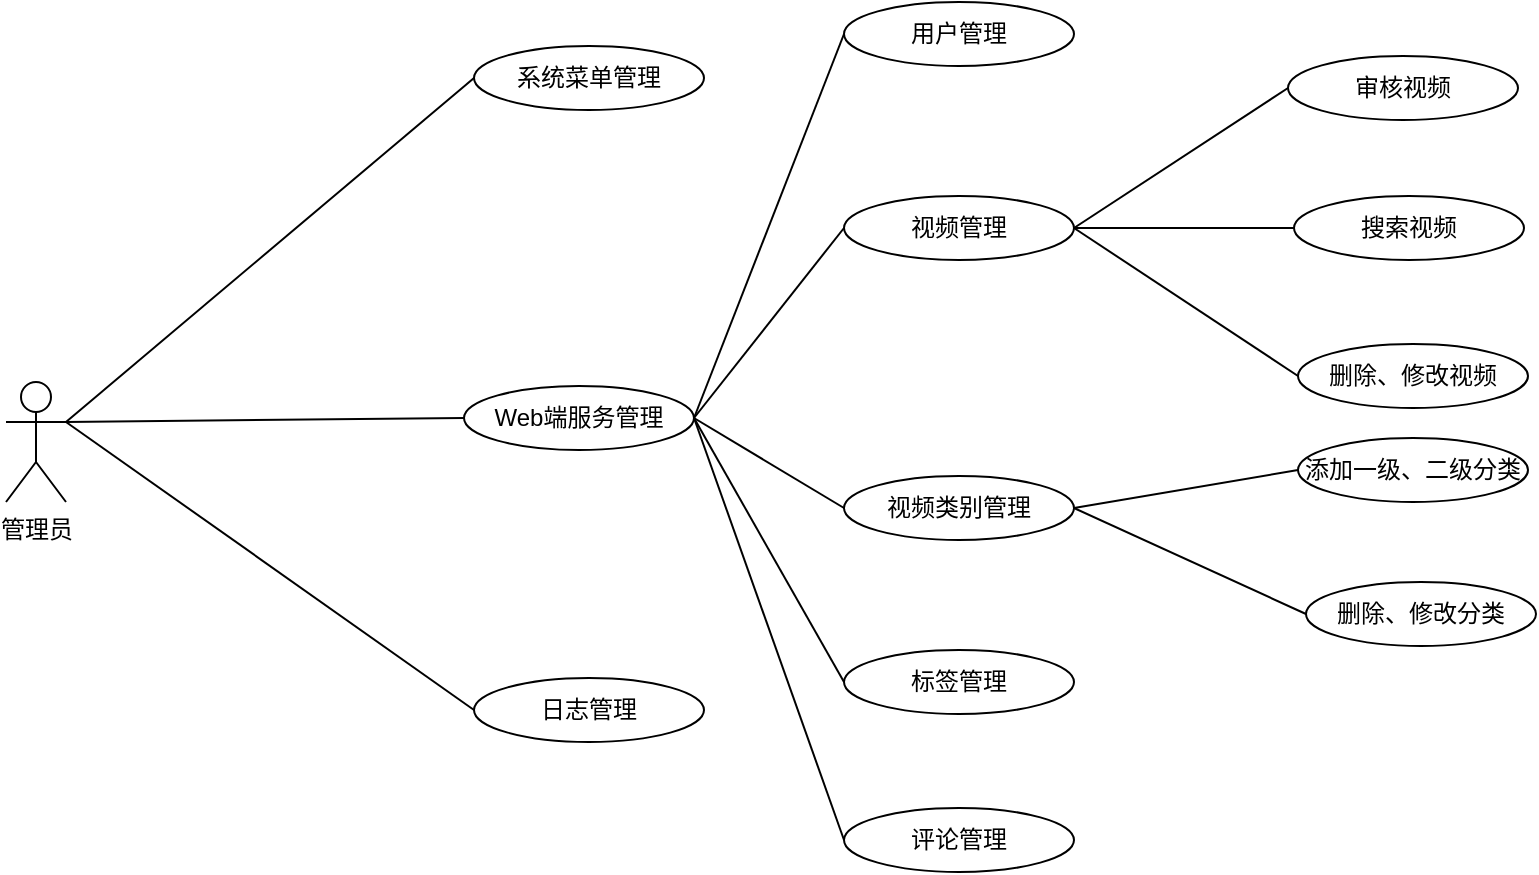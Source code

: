 <mxfile version="21.2.9" type="github">
  <diagram name="第 1 页" id="dc4WNW88ZddjgU-TaZeJ">
    <mxGraphModel dx="1393" dy="587" grid="0" gridSize="10" guides="1" tooltips="1" connect="1" arrows="1" fold="1" page="0" pageScale="1" pageWidth="827" pageHeight="1169" math="0" shadow="0">
      <root>
        <mxCell id="0" />
        <mxCell id="1" parent="0" />
        <mxCell id="C6JW2HDJFmVK9DNMmmEb-1" value="管理员" style="shape=umlActor;verticalLabelPosition=bottom;verticalAlign=top;html=1;outlineConnect=0;" vertex="1" parent="1">
          <mxGeometry x="-14" y="229" width="30" height="60" as="geometry" />
        </mxCell>
        <mxCell id="C6JW2HDJFmVK9DNMmmEb-4" value="视频类别管理" style="ellipse;whiteSpace=wrap;html=1;" vertex="1" parent="1">
          <mxGeometry x="405" y="276" width="115" height="32" as="geometry" />
        </mxCell>
        <mxCell id="C6JW2HDJFmVK9DNMmmEb-5" value="视频管理" style="ellipse;whiteSpace=wrap;html=1;" vertex="1" parent="1">
          <mxGeometry x="405" y="136" width="115" height="32" as="geometry" />
        </mxCell>
        <mxCell id="C6JW2HDJFmVK9DNMmmEb-6" value="日志管理" style="ellipse;whiteSpace=wrap;html=1;" vertex="1" parent="1">
          <mxGeometry x="220" y="377" width="115" height="32" as="geometry" />
        </mxCell>
        <mxCell id="C6JW2HDJFmVK9DNMmmEb-7" value="系统菜单管理" style="ellipse;whiteSpace=wrap;html=1;" vertex="1" parent="1">
          <mxGeometry x="220" y="61" width="115" height="32" as="geometry" />
        </mxCell>
        <mxCell id="C6JW2HDJFmVK9DNMmmEb-8" value="Web端服务管理" style="ellipse;whiteSpace=wrap;html=1;" vertex="1" parent="1">
          <mxGeometry x="215" y="231" width="115" height="32" as="geometry" />
        </mxCell>
        <mxCell id="C6JW2HDJFmVK9DNMmmEb-9" value="添加一级、二级分类" style="ellipse;whiteSpace=wrap;html=1;" vertex="1" parent="1">
          <mxGeometry x="632" y="257" width="115" height="32" as="geometry" />
        </mxCell>
        <mxCell id="C6JW2HDJFmVK9DNMmmEb-10" value="删除、修改分类" style="ellipse;whiteSpace=wrap;html=1;" vertex="1" parent="1">
          <mxGeometry x="636" y="329" width="115" height="32" as="geometry" />
        </mxCell>
        <mxCell id="C6JW2HDJFmVK9DNMmmEb-12" value="审核视频" style="ellipse;whiteSpace=wrap;html=1;" vertex="1" parent="1">
          <mxGeometry x="627" y="66" width="115" height="32" as="geometry" />
        </mxCell>
        <mxCell id="C6JW2HDJFmVK9DNMmmEb-13" value="搜索视频" style="ellipse;whiteSpace=wrap;html=1;" vertex="1" parent="1">
          <mxGeometry x="630" y="136" width="115" height="32" as="geometry" />
        </mxCell>
        <mxCell id="C6JW2HDJFmVK9DNMmmEb-14" value="删除、修改视频" style="ellipse;whiteSpace=wrap;html=1;" vertex="1" parent="1">
          <mxGeometry x="632" y="210" width="115" height="32" as="geometry" />
        </mxCell>
        <mxCell id="C6JW2HDJFmVK9DNMmmEb-16" value="评论管理" style="ellipse;whiteSpace=wrap;html=1;" vertex="1" parent="1">
          <mxGeometry x="405" y="442" width="115" height="32" as="geometry" />
        </mxCell>
        <mxCell id="C6JW2HDJFmVK9DNMmmEb-17" value="标签管理" style="ellipse;whiteSpace=wrap;html=1;" vertex="1" parent="1">
          <mxGeometry x="405" y="363" width="115" height="32" as="geometry" />
        </mxCell>
        <mxCell id="C6JW2HDJFmVK9DNMmmEb-18" value="用户管理" style="ellipse;whiteSpace=wrap;html=1;" vertex="1" parent="1">
          <mxGeometry x="405" y="39" width="115" height="32" as="geometry" />
        </mxCell>
        <mxCell id="C6JW2HDJFmVK9DNMmmEb-20" value="" style="endArrow=none;html=1;rounded=0;entryX=0;entryY=0.5;entryDx=0;entryDy=0;exitX=1;exitY=0.333;exitDx=0;exitDy=0;exitPerimeter=0;" edge="1" parent="1" source="C6JW2HDJFmVK9DNMmmEb-1" target="C6JW2HDJFmVK9DNMmmEb-7">
          <mxGeometry width="50" height="50" relative="1" as="geometry">
            <mxPoint x="36" y="133" as="sourcePoint" />
            <mxPoint x="86" y="83" as="targetPoint" />
          </mxGeometry>
        </mxCell>
        <mxCell id="C6JW2HDJFmVK9DNMmmEb-21" value="" style="endArrow=none;html=1;rounded=0;entryX=0;entryY=0.5;entryDx=0;entryDy=0;exitX=1;exitY=0.5;exitDx=0;exitDy=0;" edge="1" parent="1" source="C6JW2HDJFmVK9DNMmmEb-8" target="C6JW2HDJFmVK9DNMmmEb-4">
          <mxGeometry width="50" height="50" relative="1" as="geometry">
            <mxPoint x="322" y="434" as="sourcePoint" />
            <mxPoint x="225" y="99" as="targetPoint" />
          </mxGeometry>
        </mxCell>
        <mxCell id="C6JW2HDJFmVK9DNMmmEb-22" value="" style="endArrow=none;html=1;rounded=0;exitX=1;exitY=0.5;exitDx=0;exitDy=0;entryX=0;entryY=0.5;entryDx=0;entryDy=0;" edge="1" parent="1" source="C6JW2HDJFmVK9DNMmmEb-8" target="C6JW2HDJFmVK9DNMmmEb-5">
          <mxGeometry width="50" height="50" relative="1" as="geometry">
            <mxPoint x="26" y="259" as="sourcePoint" />
            <mxPoint x="229" y="206" as="targetPoint" />
          </mxGeometry>
        </mxCell>
        <mxCell id="C6JW2HDJFmVK9DNMmmEb-23" value="" style="endArrow=none;html=1;rounded=0;entryX=0;entryY=0.5;entryDx=0;entryDy=0;exitX=1;exitY=0.333;exitDx=0;exitDy=0;exitPerimeter=0;" edge="1" parent="1" source="C6JW2HDJFmVK9DNMmmEb-1" target="C6JW2HDJFmVK9DNMmmEb-6">
          <mxGeometry width="50" height="50" relative="1" as="geometry">
            <mxPoint x="36" y="269" as="sourcePoint" />
            <mxPoint x="237" y="179" as="targetPoint" />
          </mxGeometry>
        </mxCell>
        <mxCell id="C6JW2HDJFmVK9DNMmmEb-24" value="" style="endArrow=none;html=1;rounded=0;entryX=0;entryY=0.5;entryDx=0;entryDy=0;exitX=1;exitY=0.333;exitDx=0;exitDy=0;exitPerimeter=0;" edge="1" parent="1" source="C6JW2HDJFmVK9DNMmmEb-1" target="C6JW2HDJFmVK9DNMmmEb-8">
          <mxGeometry width="50" height="50" relative="1" as="geometry">
            <mxPoint x="46" y="279" as="sourcePoint" />
            <mxPoint x="247" y="189" as="targetPoint" />
          </mxGeometry>
        </mxCell>
        <mxCell id="C6JW2HDJFmVK9DNMmmEb-25" value="" style="endArrow=none;html=1;rounded=0;entryX=0;entryY=0.5;entryDx=0;entryDy=0;exitX=1;exitY=0.5;exitDx=0;exitDy=0;" edge="1" parent="1" source="C6JW2HDJFmVK9DNMmmEb-4" target="C6JW2HDJFmVK9DNMmmEb-9">
          <mxGeometry width="50" height="50" relative="1" as="geometry">
            <mxPoint x="26" y="259" as="sourcePoint" />
            <mxPoint x="230" y="87" as="targetPoint" />
          </mxGeometry>
        </mxCell>
        <mxCell id="C6JW2HDJFmVK9DNMmmEb-26" value="" style="endArrow=none;html=1;rounded=0;entryX=0;entryY=0.5;entryDx=0;entryDy=0;exitX=1;exitY=0.5;exitDx=0;exitDy=0;" edge="1" parent="1" source="C6JW2HDJFmVK9DNMmmEb-4" target="C6JW2HDJFmVK9DNMmmEb-10">
          <mxGeometry width="50" height="50" relative="1" as="geometry">
            <mxPoint x="342" y="169" as="sourcePoint" />
            <mxPoint x="429" y="137" as="targetPoint" />
          </mxGeometry>
        </mxCell>
        <mxCell id="C6JW2HDJFmVK9DNMmmEb-27" value="" style="endArrow=none;html=1;rounded=0;exitX=1;exitY=0.5;exitDx=0;exitDy=0;entryX=0;entryY=0.5;entryDx=0;entryDy=0;" edge="1" parent="1" source="C6JW2HDJFmVK9DNMmmEb-5" target="C6JW2HDJFmVK9DNMmmEb-12">
          <mxGeometry width="50" height="50" relative="1" as="geometry">
            <mxPoint x="352" y="179" as="sourcePoint" />
            <mxPoint x="439" y="147" as="targetPoint" />
          </mxGeometry>
        </mxCell>
        <mxCell id="C6JW2HDJFmVK9DNMmmEb-28" value="" style="endArrow=none;html=1;rounded=0;exitX=1;exitY=0.5;exitDx=0;exitDy=0;entryX=0;entryY=0.5;entryDx=0;entryDy=0;" edge="1" parent="1" source="C6JW2HDJFmVK9DNMmmEb-5" target="C6JW2HDJFmVK9DNMmmEb-13">
          <mxGeometry width="50" height="50" relative="1" as="geometry">
            <mxPoint x="342" y="269" as="sourcePoint" />
            <mxPoint x="429" y="237" as="targetPoint" />
          </mxGeometry>
        </mxCell>
        <mxCell id="C6JW2HDJFmVK9DNMmmEb-29" value="" style="endArrow=none;html=1;rounded=0;exitX=1;exitY=0.5;exitDx=0;exitDy=0;entryX=0;entryY=0.5;entryDx=0;entryDy=0;" edge="1" parent="1" source="C6JW2HDJFmVK9DNMmmEb-5" target="C6JW2HDJFmVK9DNMmmEb-14">
          <mxGeometry width="50" height="50" relative="1" as="geometry">
            <mxPoint x="352" y="279" as="sourcePoint" />
            <mxPoint x="439" y="247" as="targetPoint" />
          </mxGeometry>
        </mxCell>
        <mxCell id="C6JW2HDJFmVK9DNMmmEb-30" value="" style="endArrow=none;html=1;rounded=0;exitX=1;exitY=0.5;exitDx=0;exitDy=0;entryX=0;entryY=0.5;entryDx=0;entryDy=0;" edge="1" parent="1" source="C6JW2HDJFmVK9DNMmmEb-8" target="C6JW2HDJFmVK9DNMmmEb-18">
          <mxGeometry width="50" height="50" relative="1" as="geometry">
            <mxPoint x="362" y="289" as="sourcePoint" />
            <mxPoint x="449" y="257" as="targetPoint" />
          </mxGeometry>
        </mxCell>
        <mxCell id="C6JW2HDJFmVK9DNMmmEb-31" value="" style="endArrow=none;html=1;rounded=0;exitX=1;exitY=0.5;exitDx=0;exitDy=0;entryX=0;entryY=0.5;entryDx=0;entryDy=0;" edge="1" parent="1" source="C6JW2HDJFmVK9DNMmmEb-8" target="C6JW2HDJFmVK9DNMmmEb-17">
          <mxGeometry width="50" height="50" relative="1" as="geometry">
            <mxPoint x="372" y="299" as="sourcePoint" />
            <mxPoint x="459" y="267" as="targetPoint" />
          </mxGeometry>
        </mxCell>
        <mxCell id="C6JW2HDJFmVK9DNMmmEb-32" value="" style="endArrow=none;html=1;rounded=0;exitX=1;exitY=0.5;exitDx=0;exitDy=0;entryX=0;entryY=0.5;entryDx=0;entryDy=0;" edge="1" parent="1" source="C6JW2HDJFmVK9DNMmmEb-8" target="C6JW2HDJFmVK9DNMmmEb-16">
          <mxGeometry width="50" height="50" relative="1" as="geometry">
            <mxPoint x="382" y="309" as="sourcePoint" />
            <mxPoint x="417" y="519" as="targetPoint" />
          </mxGeometry>
        </mxCell>
      </root>
    </mxGraphModel>
  </diagram>
</mxfile>
